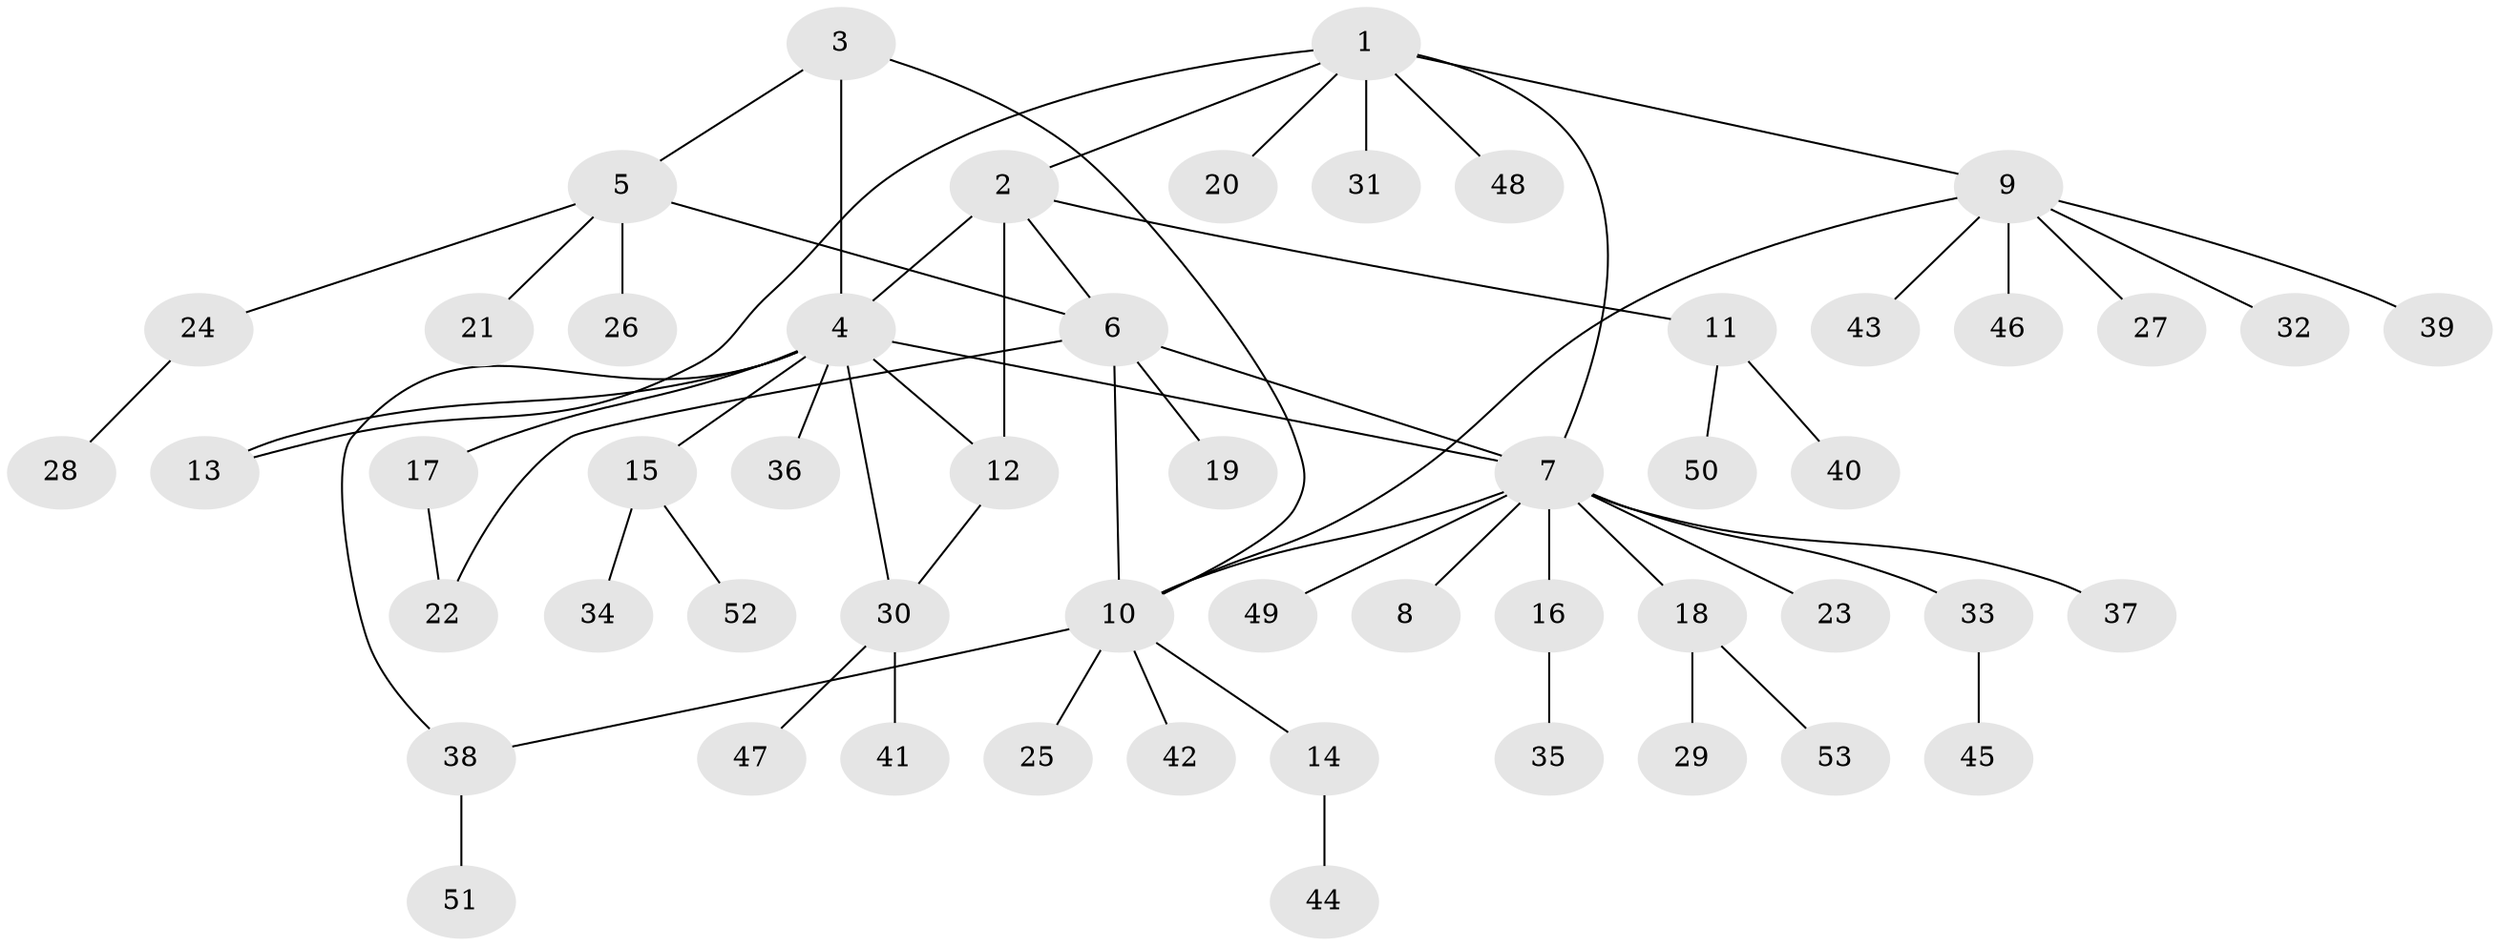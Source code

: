 // Generated by graph-tools (version 1.1) at 2025/02/03/09/25 03:02:38]
// undirected, 53 vertices, 63 edges
graph export_dot {
graph [start="1"]
  node [color=gray90,style=filled];
  1;
  2;
  3;
  4;
  5;
  6;
  7;
  8;
  9;
  10;
  11;
  12;
  13;
  14;
  15;
  16;
  17;
  18;
  19;
  20;
  21;
  22;
  23;
  24;
  25;
  26;
  27;
  28;
  29;
  30;
  31;
  32;
  33;
  34;
  35;
  36;
  37;
  38;
  39;
  40;
  41;
  42;
  43;
  44;
  45;
  46;
  47;
  48;
  49;
  50;
  51;
  52;
  53;
  1 -- 2;
  1 -- 7;
  1 -- 9;
  1 -- 13;
  1 -- 20;
  1 -- 31;
  1 -- 48;
  2 -- 4;
  2 -- 6;
  2 -- 11;
  2 -- 12;
  3 -- 4;
  3 -- 5;
  3 -- 10;
  4 -- 7;
  4 -- 12;
  4 -- 13;
  4 -- 15;
  4 -- 17;
  4 -- 30;
  4 -- 36;
  4 -- 38;
  5 -- 6;
  5 -- 21;
  5 -- 24;
  5 -- 26;
  6 -- 7;
  6 -- 10;
  6 -- 19;
  6 -- 22;
  7 -- 8;
  7 -- 10;
  7 -- 16;
  7 -- 18;
  7 -- 23;
  7 -- 33;
  7 -- 37;
  7 -- 49;
  9 -- 10;
  9 -- 27;
  9 -- 32;
  9 -- 39;
  9 -- 43;
  9 -- 46;
  10 -- 14;
  10 -- 25;
  10 -- 38;
  10 -- 42;
  11 -- 40;
  11 -- 50;
  12 -- 30;
  14 -- 44;
  15 -- 34;
  15 -- 52;
  16 -- 35;
  17 -- 22;
  18 -- 29;
  18 -- 53;
  24 -- 28;
  30 -- 41;
  30 -- 47;
  33 -- 45;
  38 -- 51;
}
